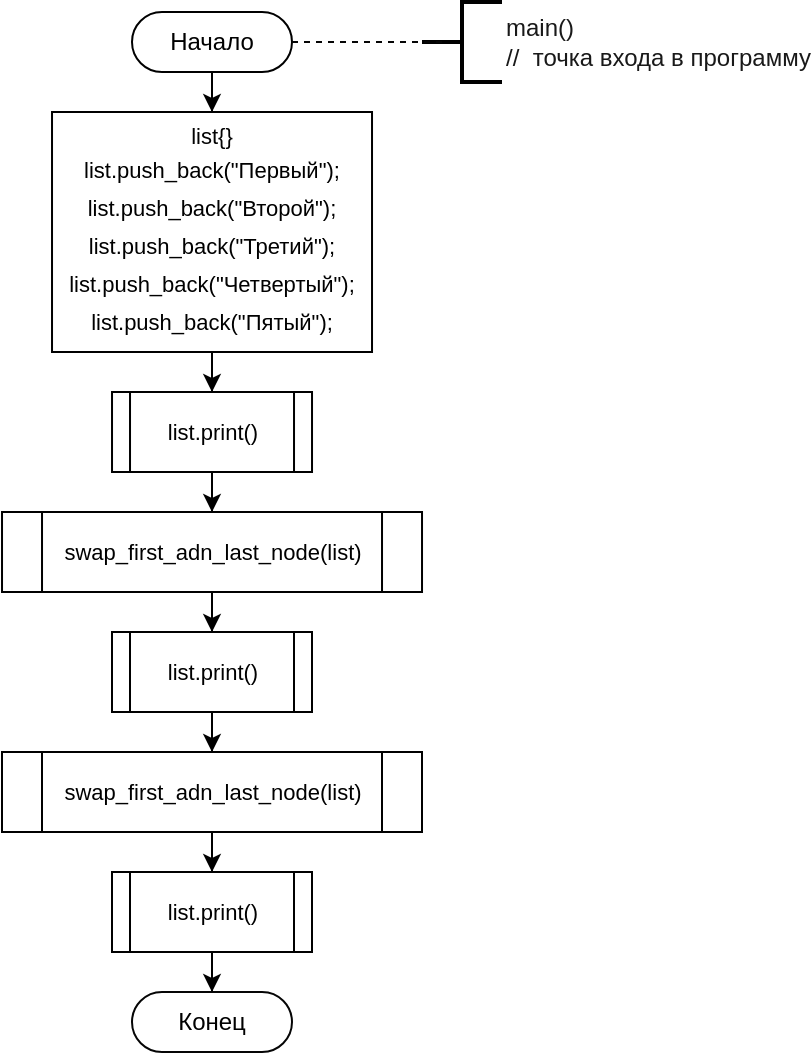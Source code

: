 <mxfile version="22.0.3" type="device" pages="2">
  <diagram id="C5RBs43oDa-KdzZeNtuy" name="Page-1">
    <mxGraphModel dx="779" dy="1021" grid="1" gridSize="10" guides="1" tooltips="1" connect="1" arrows="1" fold="1" page="1" pageScale="1" pageWidth="827" pageHeight="1169" background="#ffffff" math="0" shadow="0">
      <root>
        <mxCell id="WIyWlLk6GJQsqaUBKTNV-0" />
        <mxCell id="WIyWlLk6GJQsqaUBKTNV-1" parent="WIyWlLk6GJQsqaUBKTNV-0" />
        <mxCell id="KEfHBzZ7pHqQAlvq7wnD-3" style="edgeStyle=orthogonalEdgeStyle;rounded=0;orthogonalLoop=1;jettySize=auto;html=1;strokeColor=#000000;" edge="1" parent="WIyWlLk6GJQsqaUBKTNV-1" source="WIyWlLk6GJQsqaUBKTNV-3" target="i_zScgs4UD1MNrp97Cdz-0">
          <mxGeometry relative="1" as="geometry" />
        </mxCell>
        <mxCell id="WIyWlLk6GJQsqaUBKTNV-3" value="&lt;font color=&quot;#000000&quot;&gt;Начало&lt;/font&gt;" style="rounded=1;whiteSpace=wrap;html=1;fontSize=12;glass=0;strokeWidth=1;shadow=0;arcSize=50;strokeColor=#000000;fillColor=none;" parent="WIyWlLk6GJQsqaUBKTNV-1" vertex="1">
          <mxGeometry x="120" y="40" width="80" height="30" as="geometry" />
        </mxCell>
        <mxCell id="Qi15xtnJ09Df0GoSAWtn-0" value="&lt;font color=&quot;#191919&quot;&gt;main()&lt;br&gt;//&amp;nbsp; точка входа в программу&lt;br&gt;&lt;/font&gt;" style="strokeWidth=2;html=1;shape=mxgraph.flowchart.annotation_2;align=left;labelPosition=right;pointerEvents=1;strokeColor=#000000;" parent="WIyWlLk6GJQsqaUBKTNV-1" vertex="1">
          <mxGeometry x="265" y="35" width="40" height="40" as="geometry" />
        </mxCell>
        <mxCell id="Qi15xtnJ09Df0GoSAWtn-2" style="edgeStyle=orthogonalEdgeStyle;rounded=0;orthogonalLoop=1;jettySize=auto;html=1;entryX=0.27;entryY=0.5;entryDx=0;entryDy=0;entryPerimeter=0;dashed=1;endArrow=none;endFill=0;strokeColor=#050505;exitX=1;exitY=0.5;exitDx=0;exitDy=0;" parent="WIyWlLk6GJQsqaUBKTNV-1" source="WIyWlLk6GJQsqaUBKTNV-3" target="Qi15xtnJ09Df0GoSAWtn-0" edge="1">
          <mxGeometry relative="1" as="geometry">
            <Array as="points">
              <mxPoint x="240" y="55" />
              <mxPoint x="240" y="55" />
            </Array>
          </mxGeometry>
        </mxCell>
        <mxCell id="KEfHBzZ7pHqQAlvq7wnD-5" style="edgeStyle=orthogonalEdgeStyle;rounded=0;orthogonalLoop=1;jettySize=auto;html=1;strokeColor=#000000;" edge="1" parent="WIyWlLk6GJQsqaUBKTNV-1" source="vsL5W6VhsvwQeHXMyWO6-37" target="rWPsry6AmdHpaBM-P6xR-36">
          <mxGeometry relative="1" as="geometry" />
        </mxCell>
        <mxCell id="vsL5W6VhsvwQeHXMyWO6-37" value="list.print()" style="shape=process;whiteSpace=wrap;html=1;backgroundOutline=1;fontSize=11;fillColor=none;strokeColor=#000000;fontColor=#000000;strokeWidth=1;rounded=0;size=0.094;" parent="WIyWlLk6GJQsqaUBKTNV-1" vertex="1">
          <mxGeometry x="110.01" y="230" width="100" height="40" as="geometry" />
        </mxCell>
        <mxCell id="KEfHBzZ7pHqQAlvq7wnD-4" style="edgeStyle=orthogonalEdgeStyle;rounded=0;orthogonalLoop=1;jettySize=auto;html=1;strokeColor=#000000;" edge="1" parent="WIyWlLk6GJQsqaUBKTNV-1" source="i_zScgs4UD1MNrp97Cdz-0" target="vsL5W6VhsvwQeHXMyWO6-37">
          <mxGeometry relative="1" as="geometry" />
        </mxCell>
        <mxCell id="i_zScgs4UD1MNrp97Cdz-0" value="&lt;font color=&quot;#030303&quot;&gt;list{}&lt;br&gt;&lt;/font&gt;&lt;div style=&quot;line-height: 19px;&quot;&gt;&lt;div style=&quot;&quot;&gt;&lt;font style=&quot;font-size: 11px;&quot; color=&quot;#000000&quot;&gt;list.push_back(&quot;Первый&quot;);&lt;/font&gt;&lt;/div&gt;&lt;div style=&quot;&quot;&gt;    &lt;font style=&quot;font-size: 11px;&quot; color=&quot;#000000&quot;&gt;list.push_back(&quot;Второй&quot;);&lt;/font&gt;&lt;/div&gt;&lt;div style=&quot;&quot;&gt;    &lt;font style=&quot;font-size: 11px;&quot; color=&quot;#000000&quot;&gt;list.push_back(&quot;Третий&quot;);&lt;/font&gt;&lt;/div&gt;&lt;div style=&quot;&quot;&gt;    &lt;font style=&quot;font-size: 11px;&quot; color=&quot;#000000&quot;&gt;list.push_back(&quot;Четвертый&quot;);&lt;/font&gt;&lt;/div&gt;&lt;div style=&quot;&quot;&gt;    &lt;font style=&quot;font-size: 11px;&quot; color=&quot;#000000&quot;&gt;list.push_back(&quot;Пятый&quot;);&lt;/font&gt;&lt;/div&gt;&lt;/div&gt;" style="rounded=0;whiteSpace=wrap;html=1;strokeColor=#000000;align=center;verticalAlign=middle;fontFamily=Helvetica;fontSize=11;fontColor=default;fillColor=none;" parent="WIyWlLk6GJQsqaUBKTNV-1" vertex="1">
          <mxGeometry x="80.01" y="90" width="160" height="120" as="geometry" />
        </mxCell>
        <mxCell id="rWPsry6AmdHpaBM-P6xR-32" value="&lt;font color=&quot;#000000&quot;&gt;Конец&lt;/font&gt;" style="rounded=1;whiteSpace=wrap;html=1;fontSize=12;glass=0;strokeWidth=1;shadow=0;arcSize=50;strokeColor=#050505;fillColor=none;" parent="WIyWlLk6GJQsqaUBKTNV-1" vertex="1">
          <mxGeometry x="120" y="530" width="80" height="30" as="geometry" />
        </mxCell>
        <mxCell id="KEfHBzZ7pHqQAlvq7wnD-6" style="edgeStyle=orthogonalEdgeStyle;rounded=0;orthogonalLoop=1;jettySize=auto;html=1;strokeColor=#000000;" edge="1" parent="WIyWlLk6GJQsqaUBKTNV-1" source="rWPsry6AmdHpaBM-P6xR-36" target="KEfHBzZ7pHqQAlvq7wnD-0">
          <mxGeometry relative="1" as="geometry" />
        </mxCell>
        <mxCell id="rWPsry6AmdHpaBM-P6xR-36" value="swap_first_adn_last_node(list)" style="shape=process;whiteSpace=wrap;html=1;backgroundOutline=1;fontSize=11;fillColor=none;strokeColor=#000000;fontColor=#000000;strokeWidth=1;rounded=0;size=0.094;" parent="WIyWlLk6GJQsqaUBKTNV-1" vertex="1">
          <mxGeometry x="55.01" y="290" width="210" height="40" as="geometry" />
        </mxCell>
        <mxCell id="KEfHBzZ7pHqQAlvq7wnD-7" style="edgeStyle=orthogonalEdgeStyle;rounded=0;orthogonalLoop=1;jettySize=auto;html=1;strokeColor=#000000;" edge="1" parent="WIyWlLk6GJQsqaUBKTNV-1" source="KEfHBzZ7pHqQAlvq7wnD-0" target="KEfHBzZ7pHqQAlvq7wnD-1">
          <mxGeometry relative="1" as="geometry" />
        </mxCell>
        <mxCell id="KEfHBzZ7pHqQAlvq7wnD-0" value="list.print()" style="shape=process;whiteSpace=wrap;html=1;backgroundOutline=1;fontSize=11;fillColor=none;strokeColor=#000000;fontColor=#000000;strokeWidth=1;rounded=0;size=0.094;" vertex="1" parent="WIyWlLk6GJQsqaUBKTNV-1">
          <mxGeometry x="110" y="350" width="100" height="40" as="geometry" />
        </mxCell>
        <mxCell id="KEfHBzZ7pHqQAlvq7wnD-8" style="edgeStyle=orthogonalEdgeStyle;rounded=0;orthogonalLoop=1;jettySize=auto;html=1;strokeColor=#000000;" edge="1" parent="WIyWlLk6GJQsqaUBKTNV-1" source="KEfHBzZ7pHqQAlvq7wnD-1" target="KEfHBzZ7pHqQAlvq7wnD-2">
          <mxGeometry relative="1" as="geometry" />
        </mxCell>
        <mxCell id="KEfHBzZ7pHqQAlvq7wnD-1" value="swap_first_adn_last_node(list)" style="shape=process;whiteSpace=wrap;html=1;backgroundOutline=1;fontSize=11;fillColor=none;strokeColor=#000000;fontColor=#000000;strokeWidth=1;rounded=0;size=0.094;" vertex="1" parent="WIyWlLk6GJQsqaUBKTNV-1">
          <mxGeometry x="55.0" y="410" width="210" height="40" as="geometry" />
        </mxCell>
        <mxCell id="KEfHBzZ7pHqQAlvq7wnD-9" style="edgeStyle=orthogonalEdgeStyle;rounded=0;orthogonalLoop=1;jettySize=auto;html=1;strokeColor=#000000;" edge="1" parent="WIyWlLk6GJQsqaUBKTNV-1" source="KEfHBzZ7pHqQAlvq7wnD-2" target="rWPsry6AmdHpaBM-P6xR-32">
          <mxGeometry relative="1" as="geometry" />
        </mxCell>
        <mxCell id="KEfHBzZ7pHqQAlvq7wnD-2" value="list.print()" style="shape=process;whiteSpace=wrap;html=1;backgroundOutline=1;fontSize=11;fillColor=none;strokeColor=#000000;fontColor=#000000;strokeWidth=1;rounded=0;size=0.094;" vertex="1" parent="WIyWlLk6GJQsqaUBKTNV-1">
          <mxGeometry x="110" y="470" width="100" height="40" as="geometry" />
        </mxCell>
      </root>
    </mxGraphModel>
  </diagram>
  <diagram id="sNGPoIVR03euQGcH20GE" name="Страница — 2">
    <mxGraphModel dx="1058" dy="1481" grid="1" gridSize="10" guides="1" tooltips="1" connect="1" arrows="1" fold="1" page="1" pageScale="1" pageWidth="827" pageHeight="1169" math="0" shadow="0">
      <root>
        <mxCell id="0" />
        <mxCell id="1" parent="0" />
      </root>
    </mxGraphModel>
  </diagram>
</mxfile>
